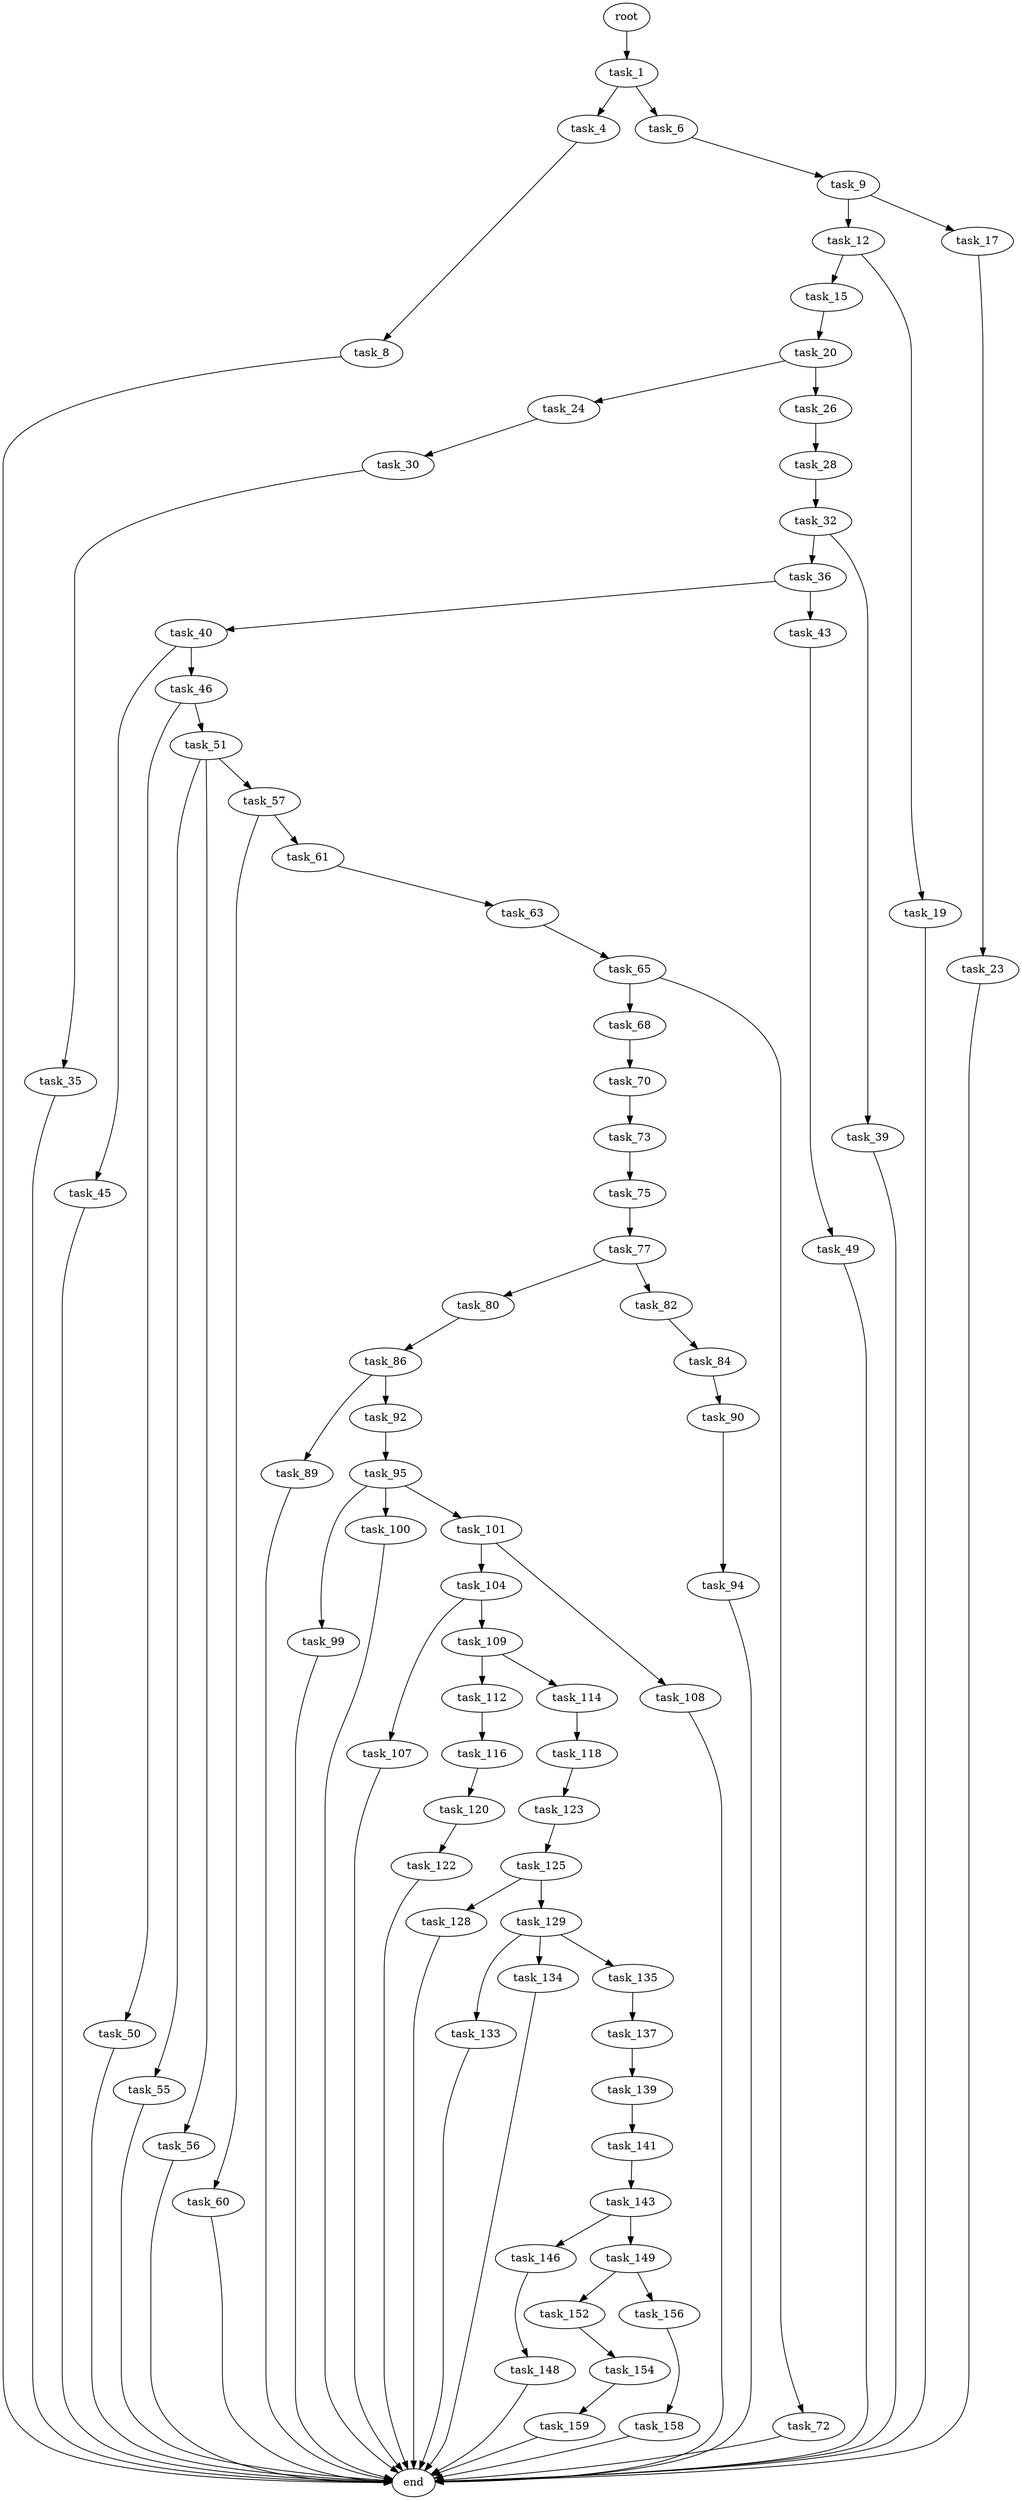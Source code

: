 digraph G {
  root [size="0.000000"];
  task_1 [size="8589934592.000000"];
  task_4 [size="68719476736.000000"];
  task_6 [size="1158954670610.000000"];
  task_8 [size="28991029248.000000"];
  task_9 [size="126952541988.000000"];
  end [size="0.000000"];
  task_12 [size="1073741824000.000000"];
  task_17 [size="8406912299.000000"];
  task_15 [size="10442033074.000000"];
  task_19 [size="29768992881.000000"];
  task_20 [size="41507467422.000000"];
  task_23 [size="11592301717.000000"];
  task_24 [size="1142136242207.000000"];
  task_26 [size="68719476736.000000"];
  task_30 [size="368293445632.000000"];
  task_28 [size="903629168.000000"];
  task_32 [size="1692806855.000000"];
  task_35 [size="1073741824000.000000"];
  task_36 [size="526244306817.000000"];
  task_39 [size="20655556912.000000"];
  task_40 [size="3123762022.000000"];
  task_43 [size="24620039028.000000"];
  task_45 [size="1073741824000.000000"];
  task_46 [size="334497716120.000000"];
  task_49 [size="3691980639.000000"];
  task_50 [size="893254847259.000000"];
  task_51 [size="1073741824000.000000"];
  task_55 [size="1073741824000.000000"];
  task_56 [size="15326901542.000000"];
  task_57 [size="260413249345.000000"];
  task_60 [size="14737200522.000000"];
  task_61 [size="309510198139.000000"];
  task_63 [size="782757789696.000000"];
  task_65 [size="21704127134.000000"];
  task_68 [size="1073741824000.000000"];
  task_72 [size="988297626628.000000"];
  task_70 [size="48357306231.000000"];
  task_73 [size="486204945617.000000"];
  task_75 [size="2684748125.000000"];
  task_77 [size="883587834688.000000"];
  task_80 [size="12758502821.000000"];
  task_82 [size="782757789696.000000"];
  task_86 [size="154345878346.000000"];
  task_84 [size="68719476736.000000"];
  task_90 [size="68719476736.000000"];
  task_89 [size="47395722134.000000"];
  task_92 [size="2228309405.000000"];
  task_94 [size="371267304865.000000"];
  task_95 [size="913262861997.000000"];
  task_99 [size="6592169844.000000"];
  task_100 [size="148591731480.000000"];
  task_101 [size="1199952186769.000000"];
  task_104 [size="28991029248.000000"];
  task_108 [size="8091059568.000000"];
  task_107 [size="3436356848.000000"];
  task_109 [size="449144371.000000"];
  task_112 [size="303588977068.000000"];
  task_114 [size="419356197718.000000"];
  task_116 [size="6513513803.000000"];
  task_118 [size="1783404446.000000"];
  task_120 [size="641116896271.000000"];
  task_123 [size="680263623052.000000"];
  task_122 [size="233539019761.000000"];
  task_125 [size="549755813888.000000"];
  task_128 [size="43123438440.000000"];
  task_129 [size="739728174744.000000"];
  task_133 [size="28991029248.000000"];
  task_134 [size="1073741824000.000000"];
  task_135 [size="23726170872.000000"];
  task_137 [size="1128410908830.000000"];
  task_139 [size="1073741824000.000000"];
  task_141 [size="2135238494.000000"];
  task_143 [size="134217728000.000000"];
  task_146 [size="59117727110.000000"];
  task_149 [size="12139900655.000000"];
  task_148 [size="782757789696.000000"];
  task_152 [size="368293445632.000000"];
  task_156 [size="109013341679.000000"];
  task_154 [size="368293445632.000000"];
  task_159 [size="784766056498.000000"];
  task_158 [size="670916409904.000000"];

  root -> task_1 [size="1.000000"];
  task_1 -> task_4 [size="33554432.000000"];
  task_1 -> task_6 [size="33554432.000000"];
  task_4 -> task_8 [size="134217728.000000"];
  task_6 -> task_9 [size="838860800.000000"];
  task_8 -> end [size="1.000000"];
  task_9 -> task_12 [size="209715200.000000"];
  task_9 -> task_17 [size="209715200.000000"];
  task_12 -> task_15 [size="838860800.000000"];
  task_12 -> task_19 [size="838860800.000000"];
  task_17 -> task_23 [size="209715200.000000"];
  task_15 -> task_20 [size="536870912.000000"];
  task_19 -> end [size="1.000000"];
  task_20 -> task_24 [size="679477248.000000"];
  task_20 -> task_26 [size="679477248.000000"];
  task_23 -> end [size="1.000000"];
  task_24 -> task_30 [size="838860800.000000"];
  task_26 -> task_28 [size="134217728.000000"];
  task_30 -> task_35 [size="411041792.000000"];
  task_28 -> task_32 [size="33554432.000000"];
  task_32 -> task_36 [size="33554432.000000"];
  task_32 -> task_39 [size="33554432.000000"];
  task_35 -> end [size="1.000000"];
  task_36 -> task_40 [size="838860800.000000"];
  task_36 -> task_43 [size="838860800.000000"];
  task_39 -> end [size="1.000000"];
  task_40 -> task_45 [size="209715200.000000"];
  task_40 -> task_46 [size="209715200.000000"];
  task_43 -> task_49 [size="536870912.000000"];
  task_45 -> end [size="1.000000"];
  task_46 -> task_50 [size="679477248.000000"];
  task_46 -> task_51 [size="679477248.000000"];
  task_49 -> end [size="1.000000"];
  task_50 -> end [size="1.000000"];
  task_51 -> task_55 [size="838860800.000000"];
  task_51 -> task_56 [size="838860800.000000"];
  task_51 -> task_57 [size="838860800.000000"];
  task_55 -> end [size="1.000000"];
  task_56 -> end [size="1.000000"];
  task_57 -> task_60 [size="209715200.000000"];
  task_57 -> task_61 [size="209715200.000000"];
  task_60 -> end [size="1.000000"];
  task_61 -> task_63 [size="209715200.000000"];
  task_63 -> task_65 [size="679477248.000000"];
  task_65 -> task_68 [size="536870912.000000"];
  task_65 -> task_72 [size="536870912.000000"];
  task_68 -> task_70 [size="838860800.000000"];
  task_72 -> end [size="1.000000"];
  task_70 -> task_73 [size="209715200.000000"];
  task_73 -> task_75 [size="301989888.000000"];
  task_75 -> task_77 [size="75497472.000000"];
  task_77 -> task_80 [size="536870912.000000"];
  task_77 -> task_82 [size="536870912.000000"];
  task_80 -> task_86 [size="411041792.000000"];
  task_82 -> task_84 [size="679477248.000000"];
  task_86 -> task_89 [size="411041792.000000"];
  task_86 -> task_92 [size="411041792.000000"];
  task_84 -> task_90 [size="134217728.000000"];
  task_90 -> task_94 [size="134217728.000000"];
  task_89 -> end [size="1.000000"];
  task_92 -> task_95 [size="209715200.000000"];
  task_94 -> end [size="1.000000"];
  task_95 -> task_99 [size="679477248.000000"];
  task_95 -> task_100 [size="679477248.000000"];
  task_95 -> task_101 [size="679477248.000000"];
  task_99 -> end [size="1.000000"];
  task_100 -> end [size="1.000000"];
  task_101 -> task_104 [size="838860800.000000"];
  task_101 -> task_108 [size="838860800.000000"];
  task_104 -> task_107 [size="75497472.000000"];
  task_104 -> task_109 [size="75497472.000000"];
  task_108 -> end [size="1.000000"];
  task_107 -> end [size="1.000000"];
  task_109 -> task_112 [size="33554432.000000"];
  task_109 -> task_114 [size="33554432.000000"];
  task_112 -> task_116 [size="536870912.000000"];
  task_114 -> task_118 [size="411041792.000000"];
  task_116 -> task_120 [size="679477248.000000"];
  task_118 -> task_123 [size="33554432.000000"];
  task_120 -> task_122 [size="411041792.000000"];
  task_123 -> task_125 [size="536870912.000000"];
  task_122 -> end [size="1.000000"];
  task_125 -> task_128 [size="536870912.000000"];
  task_125 -> task_129 [size="536870912.000000"];
  task_128 -> end [size="1.000000"];
  task_129 -> task_133 [size="536870912.000000"];
  task_129 -> task_134 [size="536870912.000000"];
  task_129 -> task_135 [size="536870912.000000"];
  task_133 -> end [size="1.000000"];
  task_134 -> end [size="1.000000"];
  task_135 -> task_137 [size="679477248.000000"];
  task_137 -> task_139 [size="679477248.000000"];
  task_139 -> task_141 [size="838860800.000000"];
  task_141 -> task_143 [size="75497472.000000"];
  task_143 -> task_146 [size="209715200.000000"];
  task_143 -> task_149 [size="209715200.000000"];
  task_146 -> task_148 [size="209715200.000000"];
  task_149 -> task_152 [size="209715200.000000"];
  task_149 -> task_156 [size="209715200.000000"];
  task_148 -> end [size="1.000000"];
  task_152 -> task_154 [size="411041792.000000"];
  task_156 -> task_158 [size="411041792.000000"];
  task_154 -> task_159 [size="411041792.000000"];
  task_159 -> end [size="1.000000"];
  task_158 -> end [size="1.000000"];
}
